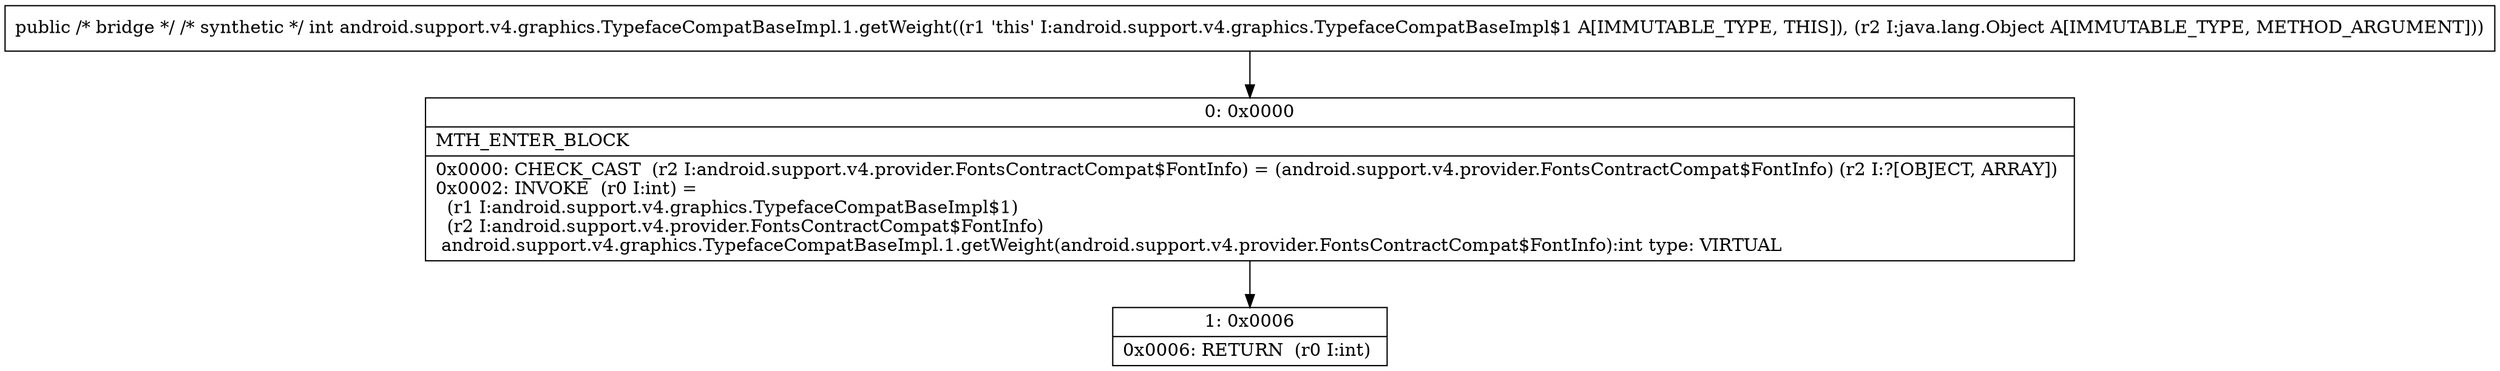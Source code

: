 digraph "CFG forandroid.support.v4.graphics.TypefaceCompatBaseImpl.1.getWeight(Ljava\/lang\/Object;)I" {
Node_0 [shape=record,label="{0\:\ 0x0000|MTH_ENTER_BLOCK\l|0x0000: CHECK_CAST  (r2 I:android.support.v4.provider.FontsContractCompat$FontInfo) = (android.support.v4.provider.FontsContractCompat$FontInfo) (r2 I:?[OBJECT, ARRAY]) \l0x0002: INVOKE  (r0 I:int) = \l  (r1 I:android.support.v4.graphics.TypefaceCompatBaseImpl$1)\l  (r2 I:android.support.v4.provider.FontsContractCompat$FontInfo)\l android.support.v4.graphics.TypefaceCompatBaseImpl.1.getWeight(android.support.v4.provider.FontsContractCompat$FontInfo):int type: VIRTUAL \l}"];
Node_1 [shape=record,label="{1\:\ 0x0006|0x0006: RETURN  (r0 I:int) \l}"];
MethodNode[shape=record,label="{public \/* bridge *\/ \/* synthetic *\/ int android.support.v4.graphics.TypefaceCompatBaseImpl.1.getWeight((r1 'this' I:android.support.v4.graphics.TypefaceCompatBaseImpl$1 A[IMMUTABLE_TYPE, THIS]), (r2 I:java.lang.Object A[IMMUTABLE_TYPE, METHOD_ARGUMENT])) }"];
MethodNode -> Node_0;
Node_0 -> Node_1;
}

